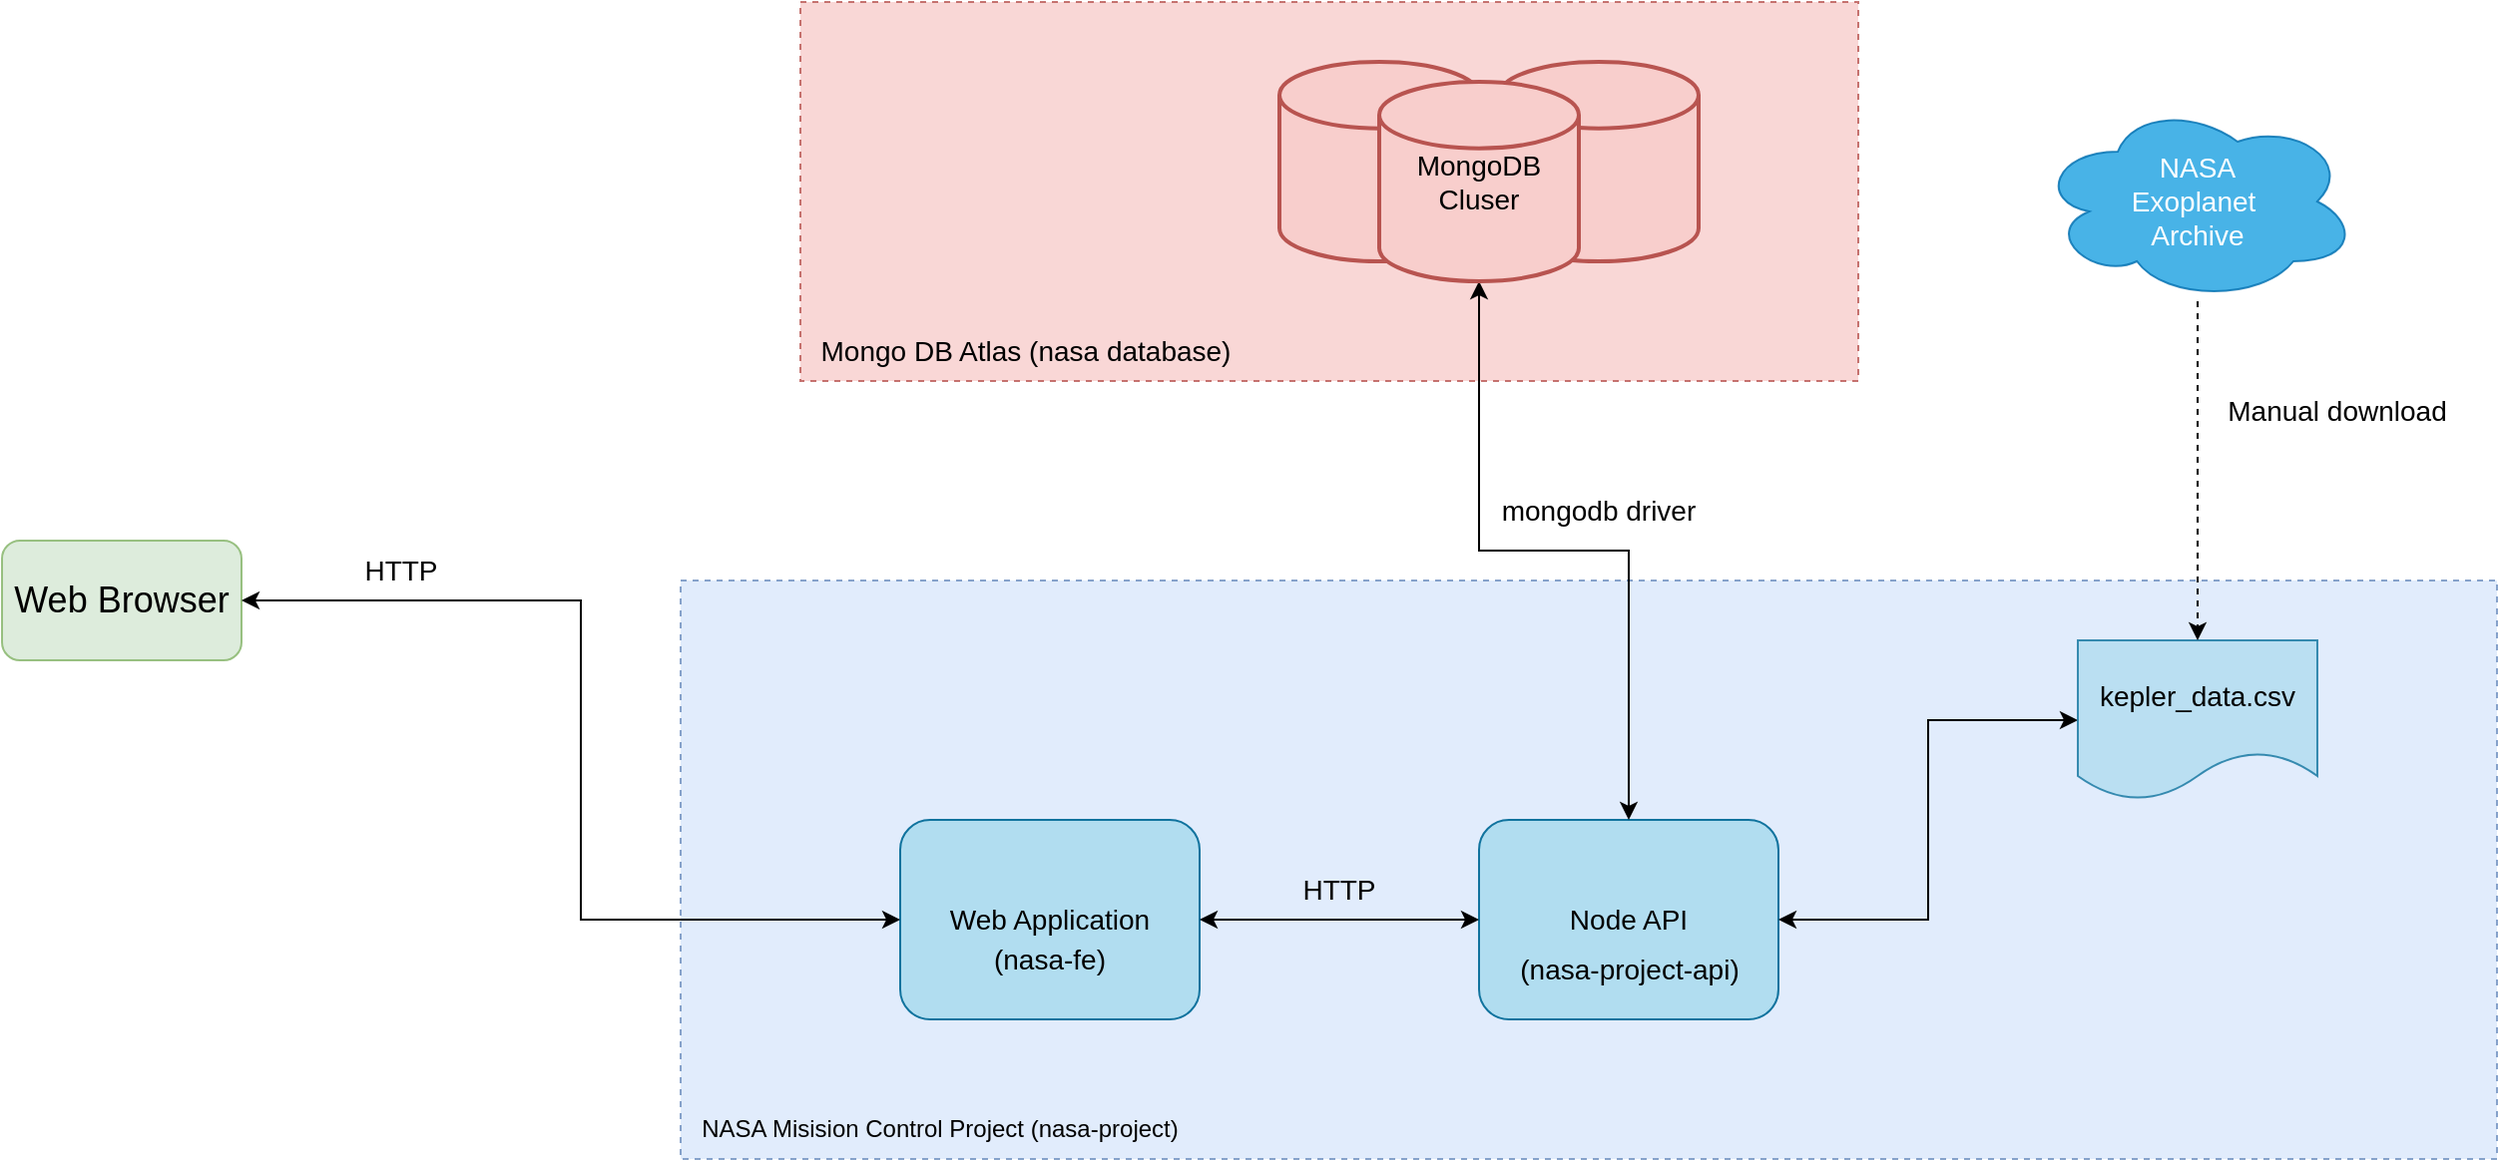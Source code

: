 <mxfile version="17.4.0" type="device"><diagram id="BOSnW3C1fwe_RzR27nM8" name="Page-1"><mxGraphModel dx="2211" dy="1936" grid="1" gridSize="10" guides="1" tooltips="1" connect="1" arrows="1" fold="1" page="1" pageScale="1" pageWidth="827" pageHeight="1169" math="0" shadow="0"><root><mxCell id="0"/><mxCell id="1" parent="0"/><mxCell id="7XyayEMrGVKxQmUuk1Rh-6" value="" style="rounded=0;whiteSpace=wrap;html=1;align=left;dashed=1;fillColor=#f8cecc;strokeColor=#b85450;opacity=80;" vertex="1" parent="1"><mxGeometry x="220" y="-340" width="530" height="190" as="geometry"/></mxCell><mxCell id="7XyayEMrGVKxQmUuk1Rh-3" value="&lt;span style=&quot;font-size: 14px&quot;&gt;&lt;br&gt;&lt;/span&gt;" style="strokeWidth=2;html=1;shape=mxgraph.flowchart.database;whiteSpace=wrap;fillColor=#f8cecc;strokeColor=#b85450;" vertex="1" parent="1"><mxGeometry x="570" y="-310" width="100" height="100" as="geometry"/></mxCell><mxCell id="SYvGI27_XyTTn7exhl82-7" value="" style="rounded=0;whiteSpace=wrap;html=1;align=left;dashed=1;fillColor=#dae8fc;strokeColor=#6c8ebf;opacity=80;" parent="1" vertex="1"><mxGeometry x="160" y="-50" width="910" height="290" as="geometry"/></mxCell><mxCell id="SYvGI27_XyTTn7exhl82-1" value="&lt;font style=&quot;font-size: 14px&quot;&gt;Web Application&lt;/font&gt;" style="rounded=1;whiteSpace=wrap;html=1;fillColor=#b1ddf0;strokeColor=#10739e;" parent="1" vertex="1"><mxGeometry x="270" y="70" width="150" height="100" as="geometry"/></mxCell><mxCell id="SYvGI27_XyTTn7exhl82-4" value="&lt;font style=&quot;font-size: 14px&quot;&gt;Node API&lt;/font&gt;" style="rounded=1;whiteSpace=wrap;html=1;fillColor=#b1ddf0;strokeColor=#10739e;" parent="1" vertex="1"><mxGeometry x="560" y="70" width="150" height="100" as="geometry"/></mxCell><mxCell id="SYvGI27_XyTTn7exhl82-5" value="" style="endArrow=classic;html=1;rounded=0;exitX=1;exitY=0.5;exitDx=0;exitDy=0;entryX=0;entryY=0.5;entryDx=0;entryDy=0;startArrow=classic;startFill=1;" parent="1" source="SYvGI27_XyTTn7exhl82-1" target="SYvGI27_XyTTn7exhl82-4" edge="1"><mxGeometry width="50" height="50" relative="1" as="geometry"><mxPoint x="400" y="170" as="sourcePoint"/><mxPoint x="450" y="120" as="targetPoint"/></mxGeometry></mxCell><mxCell id="SYvGI27_XyTTn7exhl82-6" value="&lt;font style=&quot;font-size: 14px&quot;&gt;HTTP&lt;/font&gt;" style="text;html=1;strokeColor=none;fillColor=none;align=center;verticalAlign=middle;whiteSpace=wrap;rounded=0;" parent="1" vertex="1"><mxGeometry x="460" y="90" width="60" height="30" as="geometry"/></mxCell><mxCell id="SYvGI27_XyTTn7exhl82-8" value="NASA Misision Control Project (nasa-project)" style="text;html=1;strokeColor=none;fillColor=none;align=center;verticalAlign=middle;whiteSpace=wrap;rounded=0;" parent="1" vertex="1"><mxGeometry x="160" y="220" width="260" height="10" as="geometry"/></mxCell><mxCell id="C3yhJUV3mxfWwBxi6U-Z-1" value="&lt;font style=&quot;font-size: 14px&quot;&gt;(nasa-fe)&lt;/font&gt;" style="text;html=1;strokeColor=none;fillColor=none;align=center;verticalAlign=middle;whiteSpace=wrap;rounded=0;dashed=1;opacity=80;" parent="1" vertex="1"><mxGeometry x="315" y="125" width="60" height="30" as="geometry"/></mxCell><mxCell id="C3yhJUV3mxfWwBxi6U-Z-2" value="&lt;font style=&quot;font-size: 14px&quot;&gt;(nasa-project-api)&lt;/font&gt;" style="text;html=1;strokeColor=none;fillColor=none;align=center;verticalAlign=middle;whiteSpace=wrap;rounded=0;dashed=1;opacity=80;" parent="1" vertex="1"><mxGeometry x="572.5" y="135" width="125" height="20" as="geometry"/></mxCell><mxCell id="C3yhJUV3mxfWwBxi6U-Z-4" value="&lt;p style=&quot;line-height: 1.2&quot;&gt;&lt;font style=&quot;font-size: 18px&quot;&gt;Web Browser&lt;/font&gt;&lt;/p&gt;" style="rounded=1;whiteSpace=wrap;html=1;fillColor=#d5e8d4;opacity=80;strokeColor=#82b366;" parent="1" vertex="1"><mxGeometry x="-180" y="-70" width="120" height="60" as="geometry"/></mxCell><mxCell id="C3yhJUV3mxfWwBxi6U-Z-5" value="" style="endArrow=classic;html=1;rounded=0;exitX=1;exitY=0.5;exitDx=0;exitDy=0;entryX=0;entryY=0.5;entryDx=0;entryDy=0;edgeStyle=orthogonalEdgeStyle;startArrow=classic;startFill=1;" parent="1" source="C3yhJUV3mxfWwBxi6U-Z-4" target="SYvGI27_XyTTn7exhl82-1" edge="1"><mxGeometry width="50" height="50" relative="1" as="geometry"><mxPoint x="60" y="-80" as="sourcePoint"/><mxPoint x="120" y="-110" as="targetPoint"/><Array as="points"><mxPoint x="110" y="-40"/><mxPoint x="110" y="120"/></Array></mxGeometry></mxCell><mxCell id="C3yhJUV3mxfWwBxi6U-Z-6" value="&lt;font style=&quot;font-size: 14px&quot;&gt;HTTP&lt;/font&gt;" style="text;html=1;strokeColor=none;fillColor=none;align=center;verticalAlign=middle;whiteSpace=wrap;rounded=0;" parent="1" vertex="1"><mxGeometry x="-10" y="-70" width="60" height="30" as="geometry"/></mxCell><mxCell id="C3yhJUV3mxfWwBxi6U-Z-8" style="edgeStyle=orthogonalEdgeStyle;rounded=0;orthogonalLoop=1;jettySize=auto;html=1;entryX=1;entryY=0.5;entryDx=0;entryDy=0;fontSize=14;startArrow=classic;startFill=1;" parent="1" source="C3yhJUV3mxfWwBxi6U-Z-7" target="SYvGI27_XyTTn7exhl82-4" edge="1"><mxGeometry relative="1" as="geometry"/></mxCell><mxCell id="C3yhJUV3mxfWwBxi6U-Z-7" value="kepler_data.csv" style="shape=document;whiteSpace=wrap;html=1;boundedLbl=1;fontSize=14;opacity=80;fillColor=#b1ddf0;strokeColor=#10739e;" parent="1" vertex="1"><mxGeometry x="860" y="-20" width="120" height="80" as="geometry"/></mxCell><mxCell id="C3yhJUV3mxfWwBxi6U-Z-10" style="edgeStyle=orthogonalEdgeStyle;rounded=0;orthogonalLoop=1;jettySize=auto;html=1;entryX=0.5;entryY=0;entryDx=0;entryDy=0;fontSize=14;startArrow=none;startFill=0;dashed=1;" parent="1" source="C3yhJUV3mxfWwBxi6U-Z-9" target="C3yhJUV3mxfWwBxi6U-Z-7" edge="1"><mxGeometry relative="1" as="geometry"/></mxCell><mxCell id="C3yhJUV3mxfWwBxi6U-Z-9" value="NASA&lt;br&gt;Exoplanet&amp;nbsp;&lt;br&gt;Archive" style="ellipse;shape=cloud;whiteSpace=wrap;html=1;fontSize=14;fillColor=#1ba1e2;opacity=80;strokeColor=#006EAF;fontColor=#ffffff;" parent="1" vertex="1"><mxGeometry x="840" y="-290" width="160" height="100" as="geometry"/></mxCell><mxCell id="C3yhJUV3mxfWwBxi6U-Z-11" value="&lt;font style=&quot;font-size: 14px&quot;&gt;Manual download&lt;/font&gt;" style="text;html=1;strokeColor=none;fillColor=none;align=center;verticalAlign=middle;whiteSpace=wrap;rounded=0;" parent="1" vertex="1"><mxGeometry x="920" y="-150" width="140" height="30" as="geometry"/></mxCell><mxCell id="7XyayEMrGVKxQmUuk1Rh-1" value="&lt;span style=&quot;font-size: 14px&quot;&gt;&lt;br&gt;&lt;/span&gt;" style="strokeWidth=2;html=1;shape=mxgraph.flowchart.database;whiteSpace=wrap;fillColor=#f8cecc;strokeColor=#b85450;" vertex="1" parent="1"><mxGeometry x="460" y="-310" width="100" height="100" as="geometry"/></mxCell><mxCell id="7XyayEMrGVKxQmUuk1Rh-8" style="edgeStyle=orthogonalEdgeStyle;rounded=0;orthogonalLoop=1;jettySize=auto;html=1;fontSize=14;startArrow=classic;startFill=1;" edge="1" parent="1" source="7XyayEMrGVKxQmUuk1Rh-2" target="SYvGI27_XyTTn7exhl82-4"><mxGeometry relative="1" as="geometry"/></mxCell><mxCell id="7XyayEMrGVKxQmUuk1Rh-2" value="&lt;span style=&quot;font-size: 14px&quot;&gt;MongoDB&lt;br&gt;Cluser&lt;br&gt;&lt;/span&gt;" style="strokeWidth=2;html=1;shape=mxgraph.flowchart.database;whiteSpace=wrap;fillColor=#f8cecc;strokeColor=#b85450;" vertex="1" parent="1"><mxGeometry x="510" y="-300" width="100" height="100" as="geometry"/></mxCell><mxCell id="7XyayEMrGVKxQmUuk1Rh-7" value="Mongo DB Atlas (nasa database)" style="text;html=1;strokeColor=none;fillColor=none;align=center;verticalAlign=middle;whiteSpace=wrap;rounded=0;fontSize=14;" vertex="1" parent="1"><mxGeometry x="220" y="-180" width="226" height="30" as="geometry"/></mxCell><mxCell id="7XyayEMrGVKxQmUuk1Rh-9" value="&lt;font style=&quot;font-size: 14px&quot;&gt;mongodb driver&lt;/font&gt;" style="text;html=1;strokeColor=none;fillColor=none;align=center;verticalAlign=middle;whiteSpace=wrap;rounded=0;" vertex="1" parent="1"><mxGeometry x="550" y="-100" width="140" height="30" as="geometry"/></mxCell></root></mxGraphModel></diagram></mxfile>
